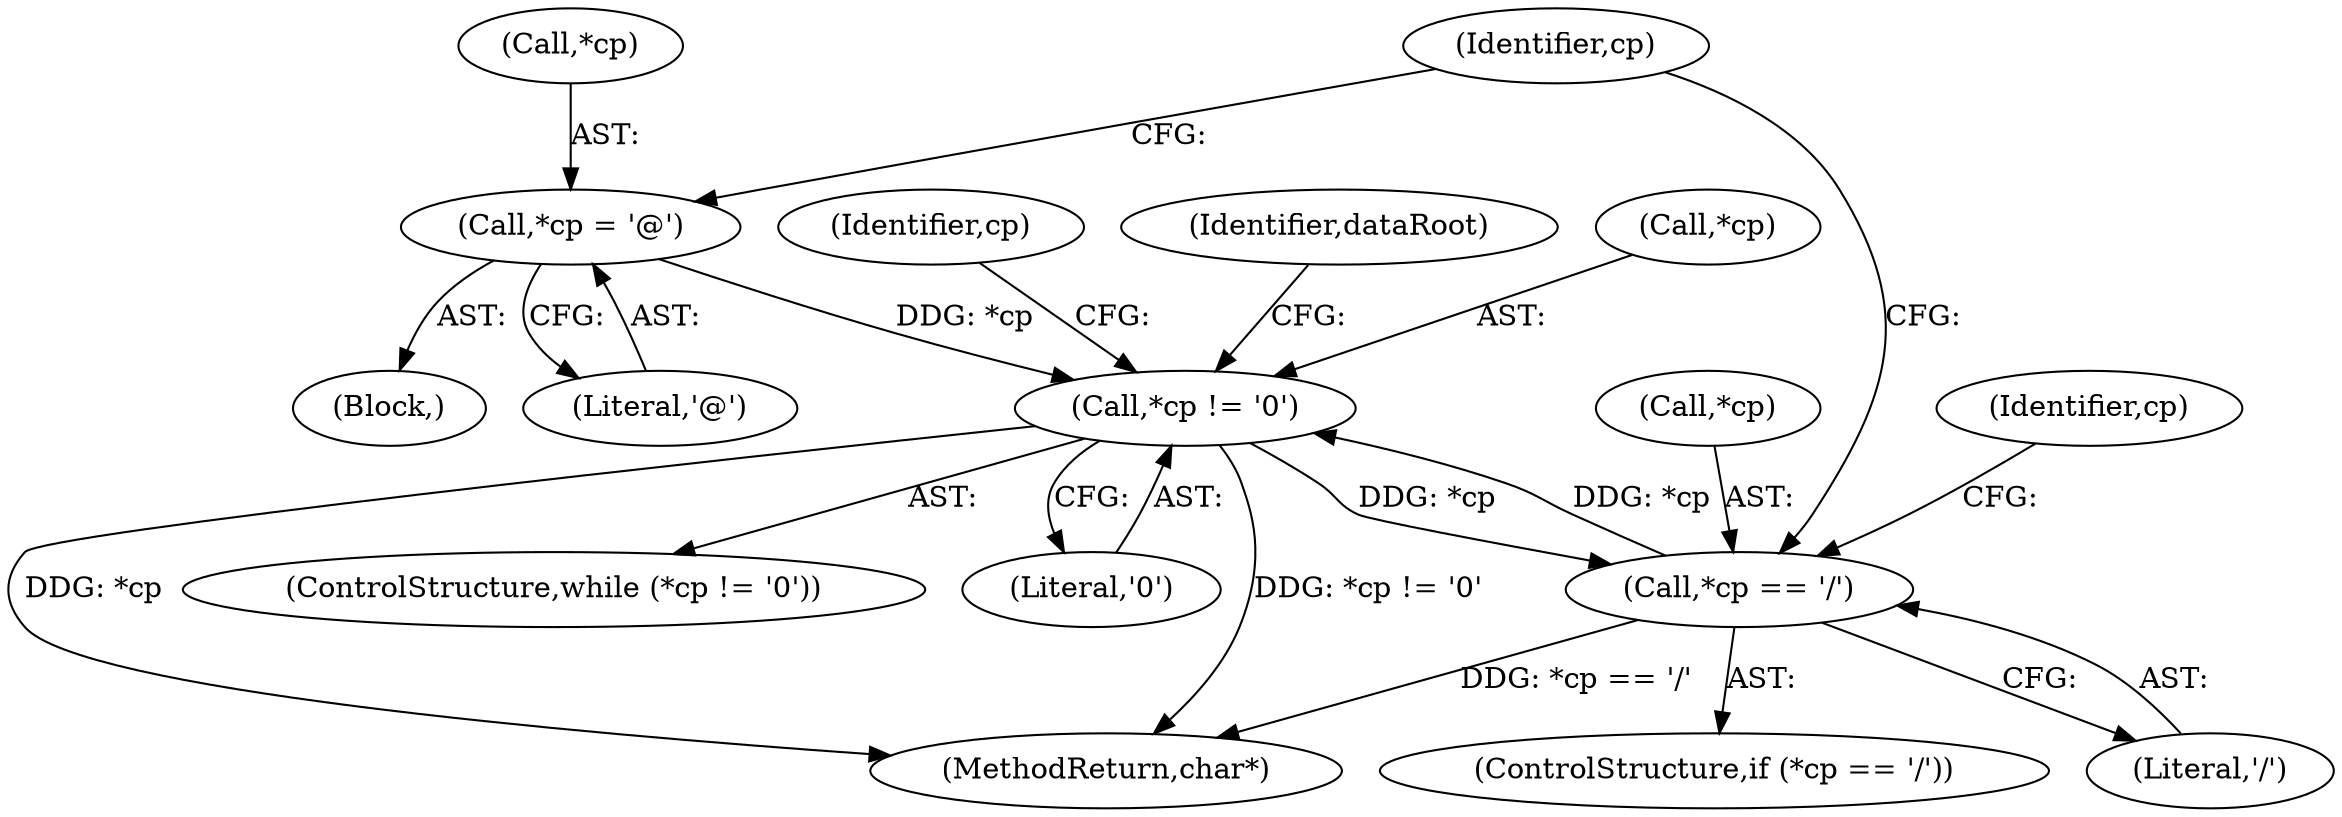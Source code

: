 digraph "0_Android_338aeaf28e9981c15d0673b18487dba61eb5447c@pointer" {
"1000171" [label="(Call,*cp != '\0')"];
"1000177" [label="(Call,*cp == '/')"];
"1000171" [label="(Call,*cp != '\0')"];
"1000182" [label="(Call,*cp = '@')"];
"1000183" [label="(Call,*cp)"];
"1000181" [label="(Block,)"];
"1000187" [label="(Identifier,cp)"];
"1000180" [label="(Literal,'/')"];
"1000189" [label="(Identifier,dataRoot)"];
"1000184" [label="(Identifier,cp)"];
"1000171" [label="(Call,*cp != '\0')"];
"1000182" [label="(Call,*cp = '@')"];
"1000282" [label="(MethodReturn,char*)"];
"1000172" [label="(Call,*cp)"];
"1000170" [label="(ControlStructure,while (*cp != '\0'))"];
"1000179" [label="(Identifier,cp)"];
"1000177" [label="(Call,*cp == '/')"];
"1000185" [label="(Literal,'@')"];
"1000178" [label="(Call,*cp)"];
"1000176" [label="(ControlStructure,if (*cp == '/'))"];
"1000174" [label="(Literal,'\0')"];
"1000171" -> "1000170"  [label="AST: "];
"1000171" -> "1000174"  [label="CFG: "];
"1000172" -> "1000171"  [label="AST: "];
"1000174" -> "1000171"  [label="AST: "];
"1000179" -> "1000171"  [label="CFG: "];
"1000189" -> "1000171"  [label="CFG: "];
"1000171" -> "1000282"  [label="DDG: *cp"];
"1000171" -> "1000282"  [label="DDG: *cp != '\0'"];
"1000177" -> "1000171"  [label="DDG: *cp"];
"1000182" -> "1000171"  [label="DDG: *cp"];
"1000171" -> "1000177"  [label="DDG: *cp"];
"1000177" -> "1000176"  [label="AST: "];
"1000177" -> "1000180"  [label="CFG: "];
"1000178" -> "1000177"  [label="AST: "];
"1000180" -> "1000177"  [label="AST: "];
"1000184" -> "1000177"  [label="CFG: "];
"1000187" -> "1000177"  [label="CFG: "];
"1000177" -> "1000282"  [label="DDG: *cp == '/'"];
"1000182" -> "1000181"  [label="AST: "];
"1000182" -> "1000185"  [label="CFG: "];
"1000183" -> "1000182"  [label="AST: "];
"1000185" -> "1000182"  [label="AST: "];
"1000187" -> "1000182"  [label="CFG: "];
}
